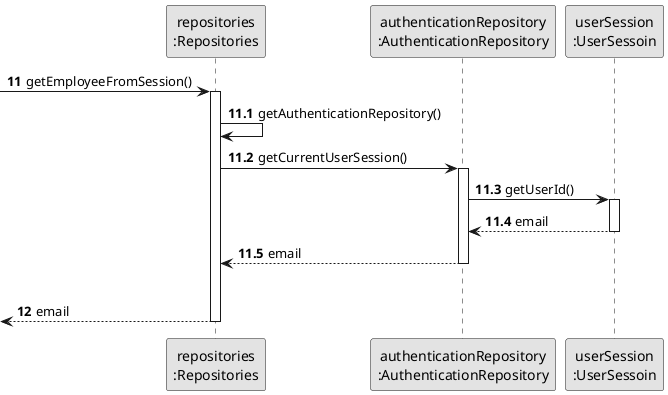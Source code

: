 @startuml
skinparam monochrome true
skinparam packageStyle rectangle
skinparam shadowing false



'hide footbox


participant "repositories\n:Repositories" as PLAT
participant "authenticationRepository\n:AuthenticationRepository" as AUTH_REPO
participant "userSession\n:UserSessoin" as USR_SESSION



autonumber 11
-> PLAT : getEmployeeFromSession()

autonumber 11.1

activate PLAT
    PLAT -> PLAT : getAuthenticationRepository()

    PLAT -> AUTH_REPO : getCurrentUserSession()

    activate AUTH_REPO

        AUTH_REPO -> USR_SESSION : getUserId()

        activate USR_SESSION

            USR_SESSION --> AUTH_REPO : email

        deactivate USR_SESSION

    AUTH_REPO -->PLAT : email

    deactivate AUTH_REPO

    group Get Employee

    autonumber 12

 <-- PLAT: email
deactivate PLAT

@enduml